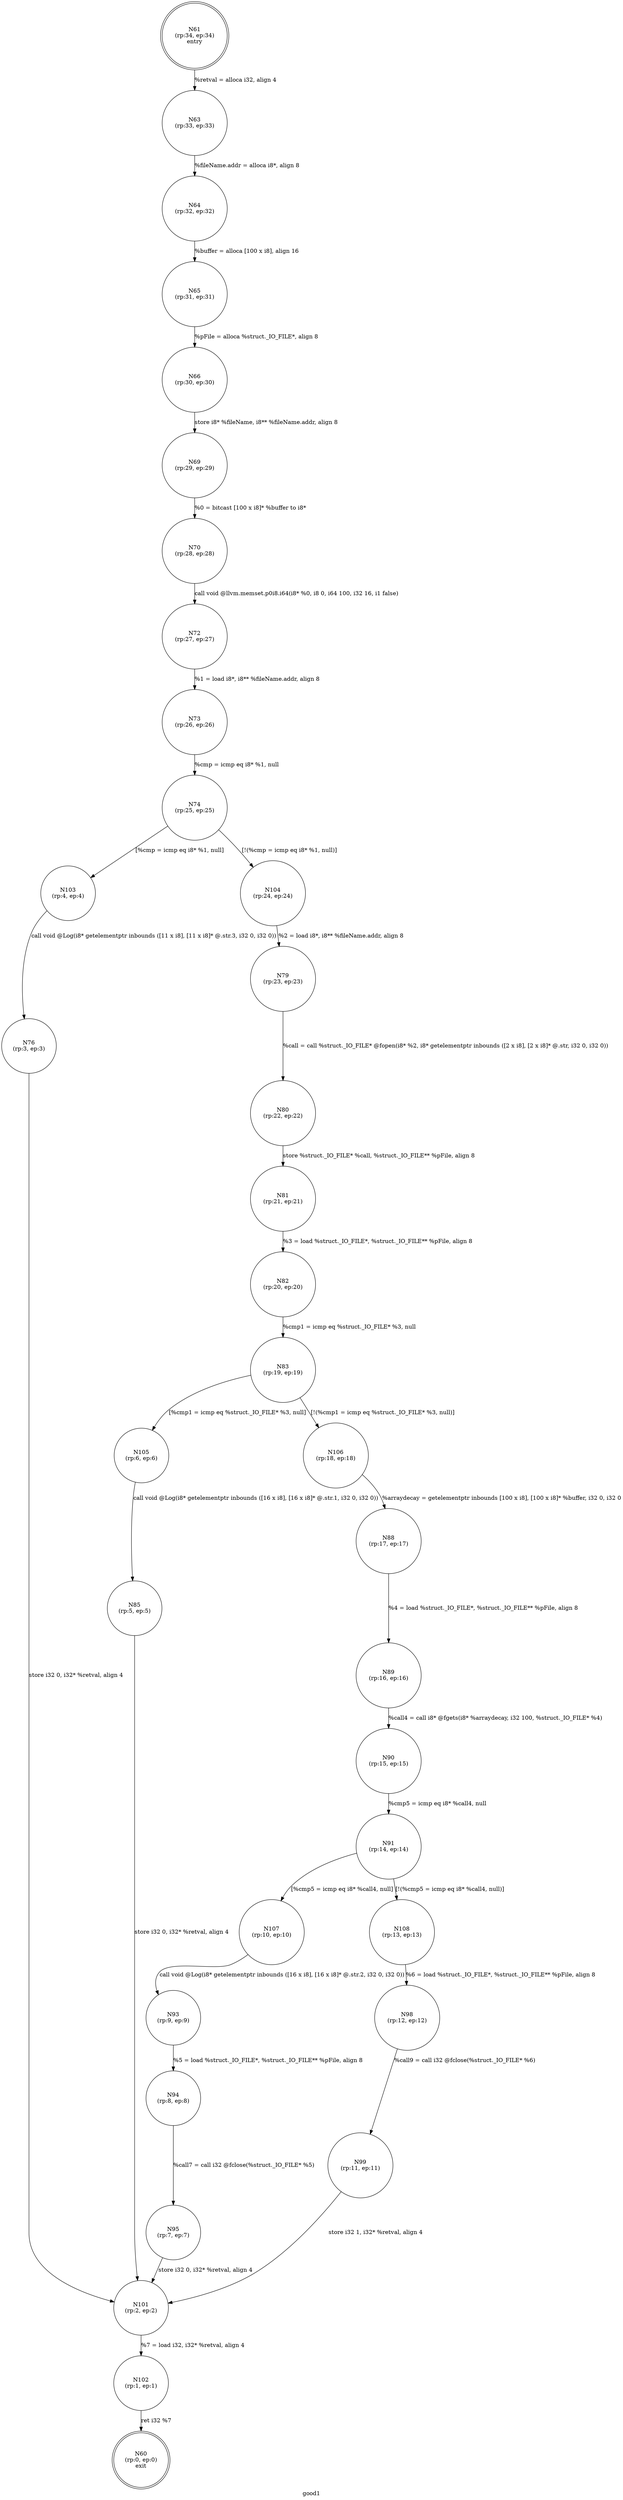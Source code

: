 digraph good1 {
label="good1"
60 [label="N60\n(rp:0, ep:0)\nexit", shape="doublecircle"]
61 [label="N61\n(rp:34, ep:34)\nentry", shape="doublecircle"]
61 -> 63 [label="%retval = alloca i32, align 4"]
63 [label="N63\n(rp:33, ep:33)", shape="circle"]
63 -> 64 [label="%fileName.addr = alloca i8*, align 8"]
64 [label="N64\n(rp:32, ep:32)", shape="circle"]
64 -> 65 [label="%buffer = alloca [100 x i8], align 16"]
65 [label="N65\n(rp:31, ep:31)", shape="circle"]
65 -> 66 [label="%pFile = alloca %struct._IO_FILE*, align 8"]
66 [label="N66\n(rp:30, ep:30)", shape="circle"]
66 -> 69 [label="store i8* %fileName, i8** %fileName.addr, align 8"]
69 [label="N69\n(rp:29, ep:29)", shape="circle"]
69 -> 70 [label="%0 = bitcast [100 x i8]* %buffer to i8*"]
70 [label="N70\n(rp:28, ep:28)", shape="circle"]
70 -> 72 [label="call void @llvm.memset.p0i8.i64(i8* %0, i8 0, i64 100, i32 16, i1 false)"]
72 [label="N72\n(rp:27, ep:27)", shape="circle"]
72 -> 73 [label="%1 = load i8*, i8** %fileName.addr, align 8"]
73 [label="N73\n(rp:26, ep:26)", shape="circle"]
73 -> 74 [label="%cmp = icmp eq i8* %1, null"]
74 [label="N74\n(rp:25, ep:25)", shape="circle"]
74 -> 103 [label="[%cmp = icmp eq i8* %1, null]"]
74 -> 104 [label="[!(%cmp = icmp eq i8* %1, null)]"]
76 [label="N76\n(rp:3, ep:3)", shape="circle"]
76 -> 101 [label="store i32 0, i32* %retval, align 4"]
79 [label="N79\n(rp:23, ep:23)", shape="circle"]
79 -> 80 [label="%call = call %struct._IO_FILE* @fopen(i8* %2, i8* getelementptr inbounds ([2 x i8], [2 x i8]* @.str, i32 0, i32 0))"]
80 [label="N80\n(rp:22, ep:22)", shape="circle"]
80 -> 81 [label="store %struct._IO_FILE* %call, %struct._IO_FILE** %pFile, align 8"]
81 [label="N81\n(rp:21, ep:21)", shape="circle"]
81 -> 82 [label="%3 = load %struct._IO_FILE*, %struct._IO_FILE** %pFile, align 8"]
82 [label="N82\n(rp:20, ep:20)", shape="circle"]
82 -> 83 [label="%cmp1 = icmp eq %struct._IO_FILE* %3, null"]
83 [label="N83\n(rp:19, ep:19)", shape="circle"]
83 -> 105 [label="[%cmp1 = icmp eq %struct._IO_FILE* %3, null]"]
83 -> 106 [label="[!(%cmp1 = icmp eq %struct._IO_FILE* %3, null)]"]
85 [label="N85\n(rp:5, ep:5)", shape="circle"]
85 -> 101 [label="store i32 0, i32* %retval, align 4"]
88 [label="N88\n(rp:17, ep:17)", shape="circle"]
88 -> 89 [label="%4 = load %struct._IO_FILE*, %struct._IO_FILE** %pFile, align 8"]
89 [label="N89\n(rp:16, ep:16)", shape="circle"]
89 -> 90 [label="%call4 = call i8* @fgets(i8* %arraydecay, i32 100, %struct._IO_FILE* %4)"]
90 [label="N90\n(rp:15, ep:15)", shape="circle"]
90 -> 91 [label="%cmp5 = icmp eq i8* %call4, null"]
91 [label="N91\n(rp:14, ep:14)", shape="circle"]
91 -> 107 [label="[%cmp5 = icmp eq i8* %call4, null]"]
91 -> 108 [label="[!(%cmp5 = icmp eq i8* %call4, null)]"]
93 [label="N93\n(rp:9, ep:9)", shape="circle"]
93 -> 94 [label="%5 = load %struct._IO_FILE*, %struct._IO_FILE** %pFile, align 8"]
94 [label="N94\n(rp:8, ep:8)", shape="circle"]
94 -> 95 [label="%call7 = call i32 @fclose(%struct._IO_FILE* %5)"]
95 [label="N95\n(rp:7, ep:7)", shape="circle"]
95 -> 101 [label="store i32 0, i32* %retval, align 4"]
98 [label="N98\n(rp:12, ep:12)", shape="circle"]
98 -> 99 [label="%call9 = call i32 @fclose(%struct._IO_FILE* %6)"]
99 [label="N99\n(rp:11, ep:11)", shape="circle"]
99 -> 101 [label="store i32 1, i32* %retval, align 4"]
101 [label="N101\n(rp:2, ep:2)", shape="circle"]
101 -> 102 [label="%7 = load i32, i32* %retval, align 4"]
102 [label="N102\n(rp:1, ep:1)", shape="circle"]
102 -> 60 [label="ret i32 %7"]
103 [label="N103\n(rp:4, ep:4)", shape="circle"]
103 -> 76 [label="call void @Log(i8* getelementptr inbounds ([11 x i8], [11 x i8]* @.str.3, i32 0, i32 0))"]
104 [label="N104\n(rp:24, ep:24)", shape="circle"]
104 -> 79 [label="%2 = load i8*, i8** %fileName.addr, align 8"]
105 [label="N105\n(rp:6, ep:6)", shape="circle"]
105 -> 85 [label="call void @Log(i8* getelementptr inbounds ([16 x i8], [16 x i8]* @.str.1, i32 0, i32 0))"]
106 [label="N106\n(rp:18, ep:18)", shape="circle"]
106 -> 88 [label="%arraydecay = getelementptr inbounds [100 x i8], [100 x i8]* %buffer, i32 0, i32 0"]
107 [label="N107\n(rp:10, ep:10)", shape="circle"]
107 -> 93 [label="call void @Log(i8* getelementptr inbounds ([16 x i8], [16 x i8]* @.str.2, i32 0, i32 0))"]
108 [label="N108\n(rp:13, ep:13)", shape="circle"]
108 -> 98 [label="%6 = load %struct._IO_FILE*, %struct._IO_FILE** %pFile, align 8"]
}
